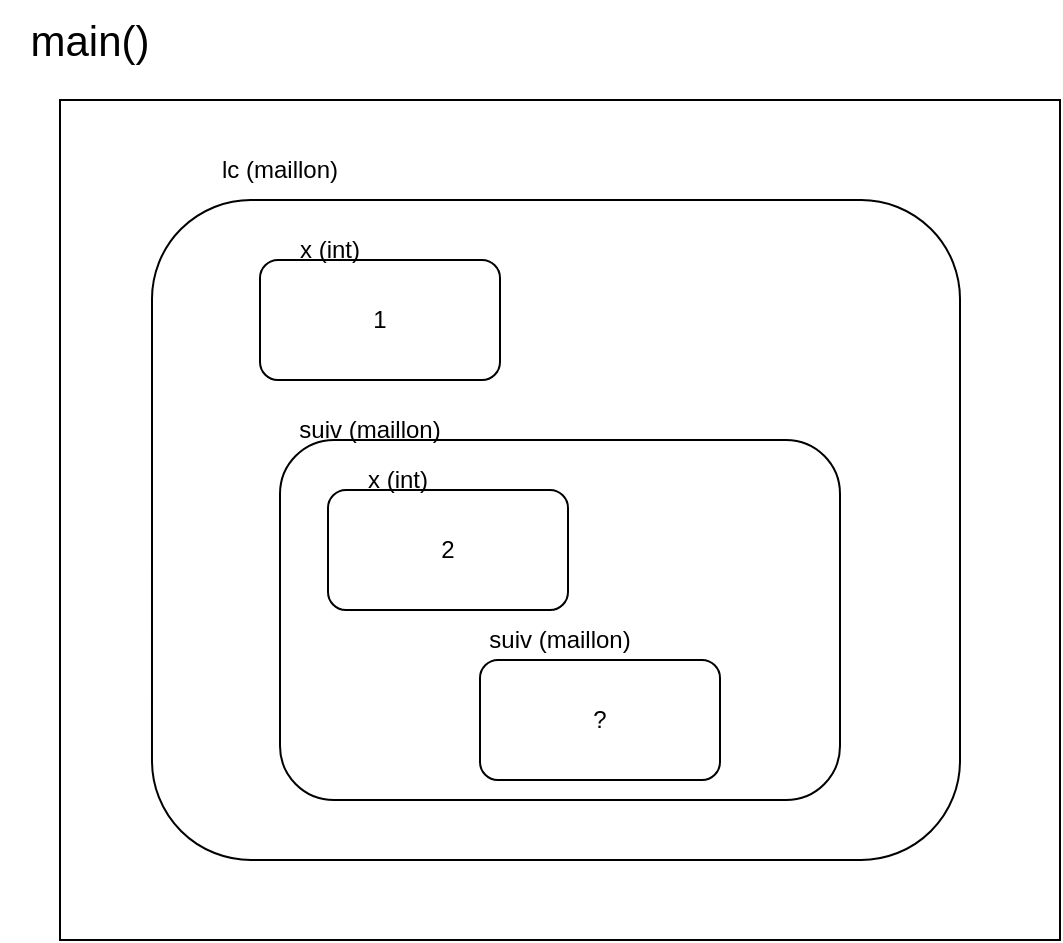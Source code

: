 <mxfile version="23.1.2" type="device">
  <diagram name="Page-1" id="ZNgatQNP_Dz1pTBqo4t7">
    <mxGraphModel dx="1364" dy="795" grid="1" gridSize="10" guides="1" tooltips="1" connect="1" arrows="1" fold="1" page="1" pageScale="1" pageWidth="827" pageHeight="1169" math="0" shadow="0">
      <root>
        <mxCell id="0" />
        <mxCell id="1" parent="0" />
        <mxCell id="-ICo0GWUgO3AaRTY43pM-67" value="" style="rounded=0;whiteSpace=wrap;html=1;" vertex="1" parent="1">
          <mxGeometry x="220" y="270" width="500" height="420" as="geometry" />
        </mxCell>
        <mxCell id="-ICo0GWUgO3AaRTY43pM-68" value="" style="rounded=1;whiteSpace=wrap;html=1;" vertex="1" parent="1">
          <mxGeometry x="266" y="320" width="404" height="330" as="geometry" />
        </mxCell>
        <mxCell id="-ICo0GWUgO3AaRTY43pM-69" value="main()" style="text;html=1;strokeColor=none;fillColor=none;align=center;verticalAlign=middle;whiteSpace=wrap;rounded=0;fontSize=21;" vertex="1" parent="1">
          <mxGeometry x="190" y="220" width="90" height="40" as="geometry" />
        </mxCell>
        <mxCell id="-ICo0GWUgO3AaRTY43pM-70" value="lc (maillon)" style="text;html=1;strokeColor=none;fillColor=none;align=center;verticalAlign=middle;whiteSpace=wrap;rounded=0;" vertex="1" parent="1">
          <mxGeometry x="290" y="290" width="80" height="30" as="geometry" />
        </mxCell>
        <mxCell id="-ICo0GWUgO3AaRTY43pM-71" value="1" style="rounded=1;whiteSpace=wrap;html=1;" vertex="1" parent="1">
          <mxGeometry x="320" y="350" width="120" height="60" as="geometry" />
        </mxCell>
        <mxCell id="-ICo0GWUgO3AaRTY43pM-72" value="x (int)" style="text;html=1;strokeColor=none;fillColor=none;align=center;verticalAlign=middle;whiteSpace=wrap;rounded=0;" vertex="1" parent="1">
          <mxGeometry x="320" y="330" width="70" height="30" as="geometry" />
        </mxCell>
        <mxCell id="-ICo0GWUgO3AaRTY43pM-73" value="" style="rounded=1;whiteSpace=wrap;html=1;" vertex="1" parent="1">
          <mxGeometry x="330" y="440" width="280" height="180" as="geometry" />
        </mxCell>
        <mxCell id="-ICo0GWUgO3AaRTY43pM-74" value="suiv (maillon)" style="text;html=1;strokeColor=none;fillColor=none;align=center;verticalAlign=middle;whiteSpace=wrap;rounded=0;" vertex="1" parent="1">
          <mxGeometry x="330" y="420" width="90" height="30" as="geometry" />
        </mxCell>
        <mxCell id="-ICo0GWUgO3AaRTY43pM-76" value="2" style="rounded=1;whiteSpace=wrap;html=1;" vertex="1" parent="1">
          <mxGeometry x="354" y="465" width="120" height="60" as="geometry" />
        </mxCell>
        <mxCell id="-ICo0GWUgO3AaRTY43pM-77" value="x (int)" style="text;html=1;strokeColor=none;fillColor=none;align=center;verticalAlign=middle;whiteSpace=wrap;rounded=0;" vertex="1" parent="1">
          <mxGeometry x="354" y="445" width="70" height="30" as="geometry" />
        </mxCell>
        <mxCell id="-ICo0GWUgO3AaRTY43pM-78" value="?" style="rounded=1;whiteSpace=wrap;html=1;" vertex="1" parent="1">
          <mxGeometry x="430" y="550" width="120" height="60" as="geometry" />
        </mxCell>
        <mxCell id="-ICo0GWUgO3AaRTY43pM-79" value="suiv (maillon)" style="text;html=1;strokeColor=none;fillColor=none;align=center;verticalAlign=middle;whiteSpace=wrap;rounded=0;" vertex="1" parent="1">
          <mxGeometry x="430" y="525" width="80" height="30" as="geometry" />
        </mxCell>
      </root>
    </mxGraphModel>
  </diagram>
</mxfile>
